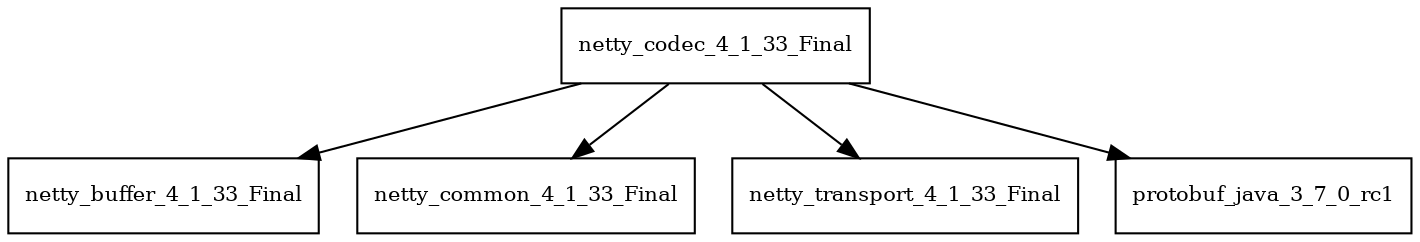 digraph netty_codec_4_1_33_Final_dependencies {
  node [shape = box, fontsize=10.0];
  netty_codec_4_1_33_Final -> netty_buffer_4_1_33_Final;
  netty_codec_4_1_33_Final -> netty_common_4_1_33_Final;
  netty_codec_4_1_33_Final -> netty_transport_4_1_33_Final;
  netty_codec_4_1_33_Final -> protobuf_java_3_7_0_rc1;
}
